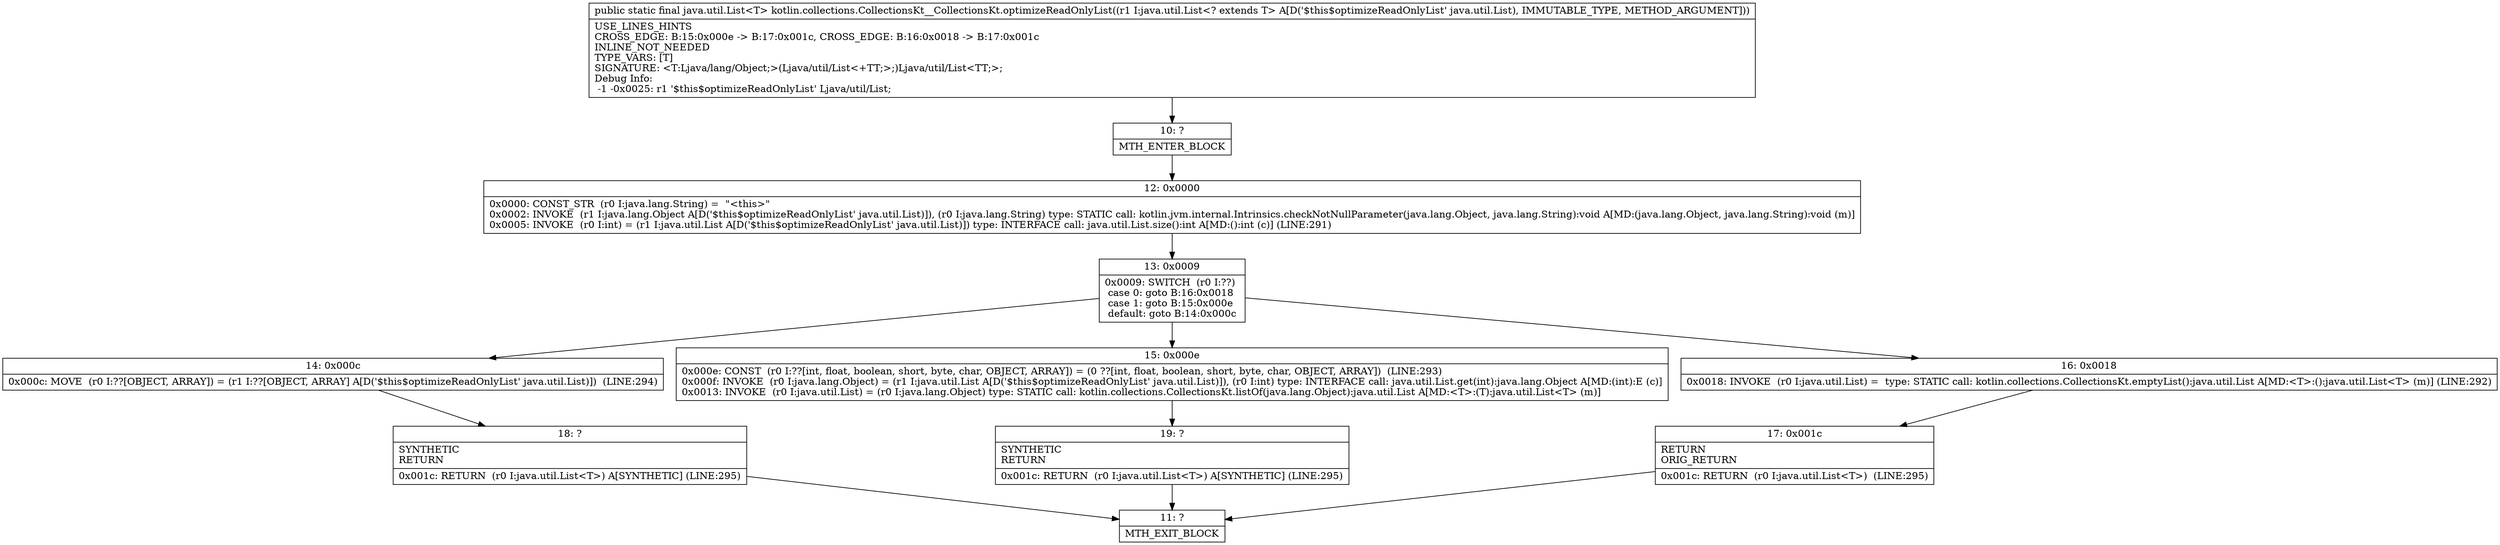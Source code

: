 digraph "CFG forkotlin.collections.CollectionsKt__CollectionsKt.optimizeReadOnlyList(Ljava\/util\/List;)Ljava\/util\/List;" {
Node_10 [shape=record,label="{10\:\ ?|MTH_ENTER_BLOCK\l}"];
Node_12 [shape=record,label="{12\:\ 0x0000|0x0000: CONST_STR  (r0 I:java.lang.String) =  \"\<this\>\" \l0x0002: INVOKE  (r1 I:java.lang.Object A[D('$this$optimizeReadOnlyList' java.util.List)]), (r0 I:java.lang.String) type: STATIC call: kotlin.jvm.internal.Intrinsics.checkNotNullParameter(java.lang.Object, java.lang.String):void A[MD:(java.lang.Object, java.lang.String):void (m)]\l0x0005: INVOKE  (r0 I:int) = (r1 I:java.util.List A[D('$this$optimizeReadOnlyList' java.util.List)]) type: INTERFACE call: java.util.List.size():int A[MD:():int (c)] (LINE:291)\l}"];
Node_13 [shape=record,label="{13\:\ 0x0009|0x0009: SWITCH  (r0 I:??)\l case 0: goto B:16:0x0018\l case 1: goto B:15:0x000e\l default: goto B:14:0x000c \l}"];
Node_14 [shape=record,label="{14\:\ 0x000c|0x000c: MOVE  (r0 I:??[OBJECT, ARRAY]) = (r1 I:??[OBJECT, ARRAY] A[D('$this$optimizeReadOnlyList' java.util.List)])  (LINE:294)\l}"];
Node_18 [shape=record,label="{18\:\ ?|SYNTHETIC\lRETURN\l|0x001c: RETURN  (r0 I:java.util.List\<T\>) A[SYNTHETIC] (LINE:295)\l}"];
Node_11 [shape=record,label="{11\:\ ?|MTH_EXIT_BLOCK\l}"];
Node_15 [shape=record,label="{15\:\ 0x000e|0x000e: CONST  (r0 I:??[int, float, boolean, short, byte, char, OBJECT, ARRAY]) = (0 ??[int, float, boolean, short, byte, char, OBJECT, ARRAY])  (LINE:293)\l0x000f: INVOKE  (r0 I:java.lang.Object) = (r1 I:java.util.List A[D('$this$optimizeReadOnlyList' java.util.List)]), (r0 I:int) type: INTERFACE call: java.util.List.get(int):java.lang.Object A[MD:(int):E (c)]\l0x0013: INVOKE  (r0 I:java.util.List) = (r0 I:java.lang.Object) type: STATIC call: kotlin.collections.CollectionsKt.listOf(java.lang.Object):java.util.List A[MD:\<T\>:(T):java.util.List\<T\> (m)]\l}"];
Node_19 [shape=record,label="{19\:\ ?|SYNTHETIC\lRETURN\l|0x001c: RETURN  (r0 I:java.util.List\<T\>) A[SYNTHETIC] (LINE:295)\l}"];
Node_16 [shape=record,label="{16\:\ 0x0018|0x0018: INVOKE  (r0 I:java.util.List) =  type: STATIC call: kotlin.collections.CollectionsKt.emptyList():java.util.List A[MD:\<T\>:():java.util.List\<T\> (m)] (LINE:292)\l}"];
Node_17 [shape=record,label="{17\:\ 0x001c|RETURN\lORIG_RETURN\l|0x001c: RETURN  (r0 I:java.util.List\<T\>)  (LINE:295)\l}"];
MethodNode[shape=record,label="{public static final java.util.List\<T\> kotlin.collections.CollectionsKt__CollectionsKt.optimizeReadOnlyList((r1 I:java.util.List\<? extends T\> A[D('$this$optimizeReadOnlyList' java.util.List), IMMUTABLE_TYPE, METHOD_ARGUMENT]))  | USE_LINES_HINTS\lCROSS_EDGE: B:15:0x000e \-\> B:17:0x001c, CROSS_EDGE: B:16:0x0018 \-\> B:17:0x001c\lINLINE_NOT_NEEDED\lTYPE_VARS: [T]\lSIGNATURE: \<T:Ljava\/lang\/Object;\>(Ljava\/util\/List\<+TT;\>;)Ljava\/util\/List\<TT;\>;\lDebug Info:\l  \-1 \-0x0025: r1 '$this$optimizeReadOnlyList' Ljava\/util\/List;\l}"];
MethodNode -> Node_10;Node_10 -> Node_12;
Node_12 -> Node_13;
Node_13 -> Node_14;
Node_13 -> Node_15;
Node_13 -> Node_16;
Node_14 -> Node_18;
Node_18 -> Node_11;
Node_15 -> Node_19;
Node_19 -> Node_11;
Node_16 -> Node_17;
Node_17 -> Node_11;
}

